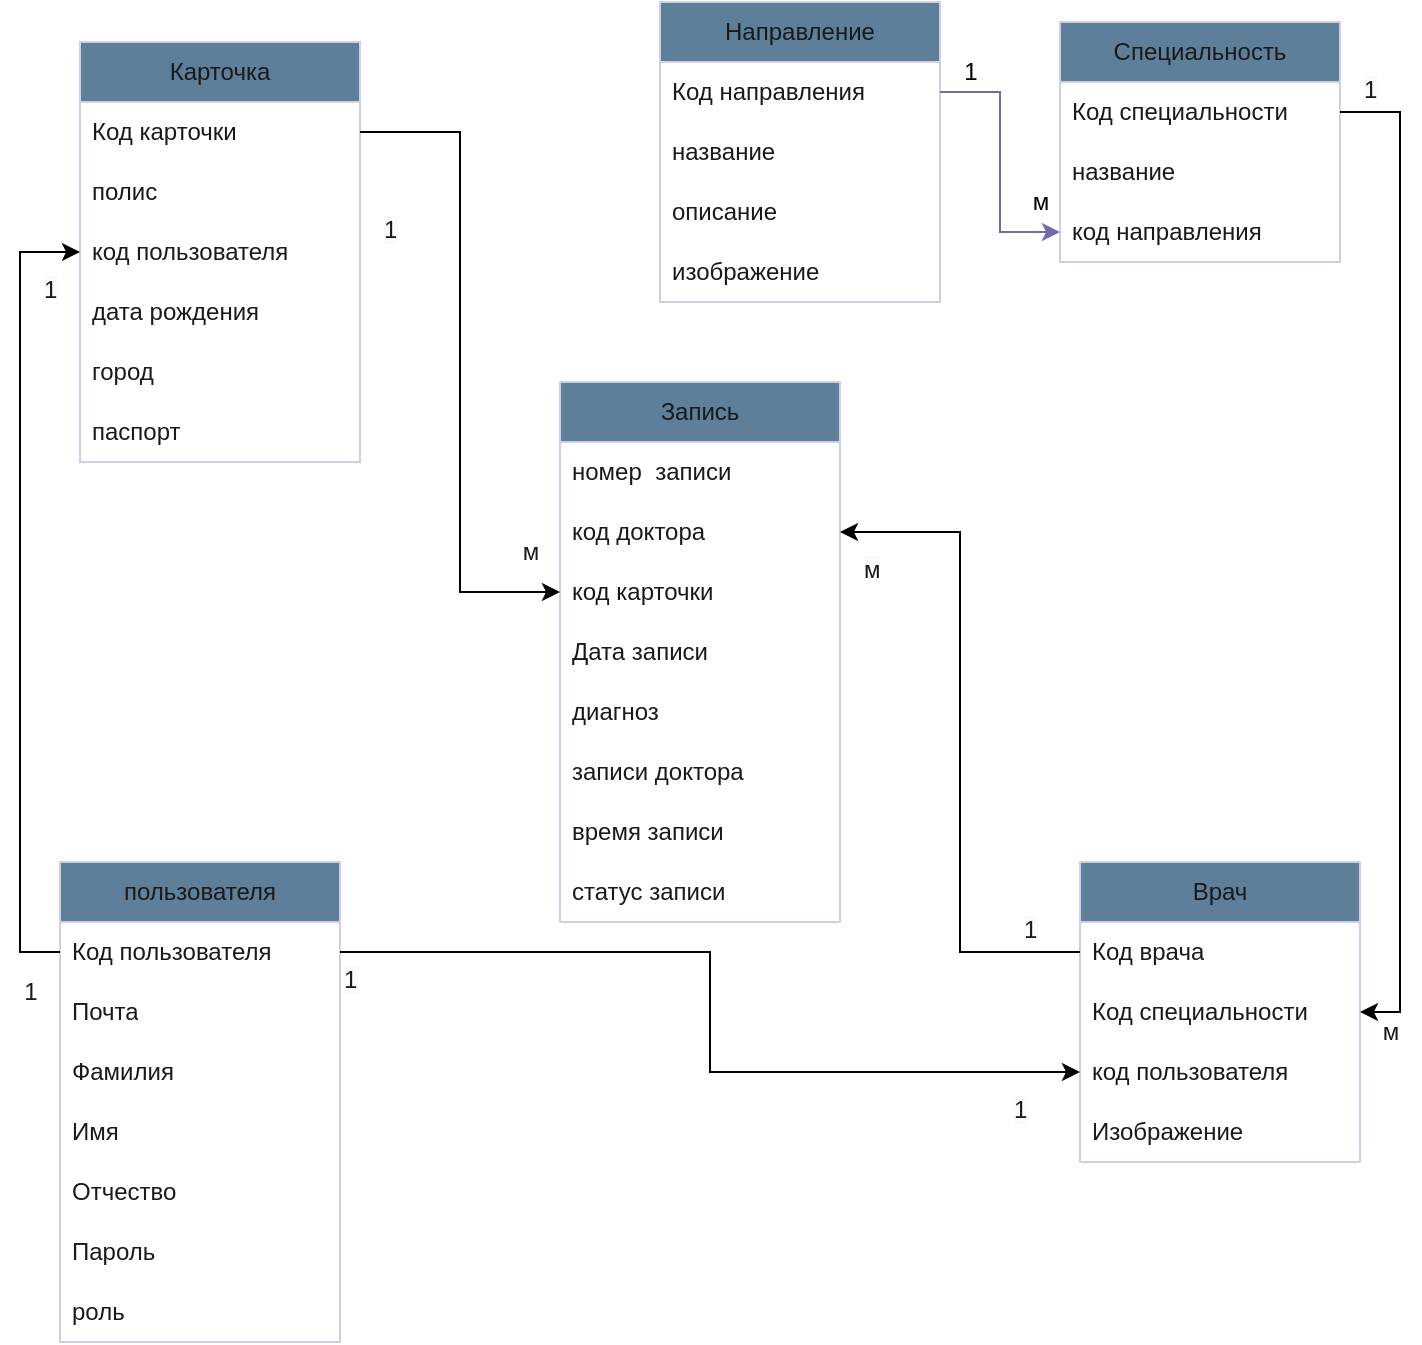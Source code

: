 <mxfile version="20.8.16" type="device"><diagram name="Страница 1" id="Q1-WPKp5jyIVpp5Sd1Mu"><mxGraphModel dx="1501" dy="713" grid="1" gridSize="10" guides="1" tooltips="1" connect="1" arrows="1" fold="1" page="1" pageScale="1" pageWidth="827" pageHeight="1169" math="0" shadow="0"><root><mxCell id="0"/><mxCell id="1" parent="0"/><mxCell id="Gwv8nIRbbPibownt5V-o-1" value="пользователя" style="swimlane;fontStyle=0;childLayout=stackLayout;horizontal=1;startSize=30;horizontalStack=0;resizeParent=1;resizeParentMax=0;resizeLast=0;collapsible=1;marginBottom=0;whiteSpace=wrap;html=1;labelBackgroundColor=none;fillColor=#5D7F99;strokeColor=#D0CEE2;fontColor=#1A1A1A;" parent="1" vertex="1"><mxGeometry x="100" y="450" width="140" height="240" as="geometry"><mxRectangle x="110" y="370" width="90" height="30" as="alternateBounds"/></mxGeometry></mxCell><mxCell id="Gwv8nIRbbPibownt5V-o-2" value="Код пользователя" style="text;strokeColor=none;fillColor=none;align=left;verticalAlign=middle;spacingLeft=4;spacingRight=4;overflow=hidden;points=[[0,0.5],[1,0.5]];portConstraint=eastwest;rotatable=0;whiteSpace=wrap;html=1;labelBackgroundColor=none;fontColor=#1A1A1A;" parent="Gwv8nIRbbPibownt5V-o-1" vertex="1"><mxGeometry y="30" width="140" height="30" as="geometry"/></mxCell><mxCell id="Gwv8nIRbbPibownt5V-o-3" value="Почта" style="text;strokeColor=none;fillColor=none;align=left;verticalAlign=middle;spacingLeft=4;spacingRight=4;overflow=hidden;points=[[0,0.5],[1,0.5]];portConstraint=eastwest;rotatable=0;whiteSpace=wrap;html=1;labelBackgroundColor=none;fontColor=#1A1A1A;" parent="Gwv8nIRbbPibownt5V-o-1" vertex="1"><mxGeometry y="60" width="140" height="30" as="geometry"/></mxCell><mxCell id="Gwv8nIRbbPibownt5V-o-9" value="Фамилия" style="text;strokeColor=none;fillColor=none;align=left;verticalAlign=middle;spacingLeft=4;spacingRight=4;overflow=hidden;points=[[0,0.5],[1,0.5]];portConstraint=eastwest;rotatable=0;whiteSpace=wrap;html=1;labelBackgroundColor=none;fontColor=#1A1A1A;" parent="Gwv8nIRbbPibownt5V-o-1" vertex="1"><mxGeometry y="90" width="140" height="30" as="geometry"/></mxCell><mxCell id="SCzSgaWJX7fVmkfatOhN-1" value="Имя" style="text;strokeColor=none;fillColor=none;align=left;verticalAlign=middle;spacingLeft=4;spacingRight=4;overflow=hidden;points=[[0,0.5],[1,0.5]];portConstraint=eastwest;rotatable=0;whiteSpace=wrap;html=1;labelBackgroundColor=none;fontColor=#1A1A1A;" parent="Gwv8nIRbbPibownt5V-o-1" vertex="1"><mxGeometry y="120" width="140" height="30" as="geometry"/></mxCell><mxCell id="SCzSgaWJX7fVmkfatOhN-2" value="Отчество" style="text;strokeColor=none;fillColor=none;align=left;verticalAlign=middle;spacingLeft=4;spacingRight=4;overflow=hidden;points=[[0,0.5],[1,0.5]];portConstraint=eastwest;rotatable=0;whiteSpace=wrap;html=1;labelBackgroundColor=none;fontColor=#1A1A1A;" parent="Gwv8nIRbbPibownt5V-o-1" vertex="1"><mxGeometry y="150" width="140" height="30" as="geometry"/></mxCell><mxCell id="Gwv8nIRbbPibownt5V-o-4" value="Пароль" style="text;strokeColor=none;fillColor=none;align=left;verticalAlign=middle;spacingLeft=4;spacingRight=4;overflow=hidden;points=[[0,0.5],[1,0.5]];portConstraint=eastwest;rotatable=0;whiteSpace=wrap;html=1;labelBackgroundColor=none;fontColor=#1A1A1A;" parent="Gwv8nIRbbPibownt5V-o-1" vertex="1"><mxGeometry y="180" width="140" height="30" as="geometry"/></mxCell><mxCell id="id5O5mUrdl_YeZXIIiRN-16" value="роль" style="text;strokeColor=none;fillColor=none;align=left;verticalAlign=middle;spacingLeft=4;spacingRight=4;overflow=hidden;points=[[0,0.5],[1,0.5]];portConstraint=eastwest;rotatable=0;whiteSpace=wrap;html=1;labelBackgroundColor=none;fontColor=#1A1A1A;" vertex="1" parent="Gwv8nIRbbPibownt5V-o-1"><mxGeometry y="210" width="140" height="30" as="geometry"/></mxCell><mxCell id="Gwv8nIRbbPibownt5V-o-5" value="Врач" style="swimlane;fontStyle=0;childLayout=stackLayout;horizontal=1;startSize=30;horizontalStack=0;resizeParent=1;resizeParentMax=0;resizeLast=0;collapsible=1;marginBottom=0;whiteSpace=wrap;html=1;labelBackgroundColor=none;fillColor=#5D7F99;strokeColor=#D0CEE2;fontColor=#1A1A1A;" parent="1" vertex="1"><mxGeometry x="610" y="450" width="140" height="150" as="geometry"/></mxCell><mxCell id="Gwv8nIRbbPibownt5V-o-6" value="Код врача" style="text;strokeColor=none;fillColor=none;align=left;verticalAlign=middle;spacingLeft=4;spacingRight=4;overflow=hidden;points=[[0,0.5],[1,0.5]];portConstraint=eastwest;rotatable=0;whiteSpace=wrap;html=1;labelBackgroundColor=none;fontColor=#1A1A1A;" parent="Gwv8nIRbbPibownt5V-o-5" vertex="1"><mxGeometry y="30" width="140" height="30" as="geometry"/></mxCell><mxCell id="Gwv8nIRbbPibownt5V-o-7" value="Код специальности" style="text;strokeColor=none;fillColor=none;align=left;verticalAlign=middle;spacingLeft=4;spacingRight=4;overflow=hidden;points=[[0,0.5],[1,0.5]];portConstraint=eastwest;rotatable=0;whiteSpace=wrap;html=1;labelBackgroundColor=none;fontColor=#1A1A1A;" parent="Gwv8nIRbbPibownt5V-o-5" vertex="1"><mxGeometry y="60" width="140" height="30" as="geometry"/></mxCell><mxCell id="SCzSgaWJX7fVmkfatOhN-3" value="код пользователя" style="text;strokeColor=none;fillColor=none;align=left;verticalAlign=middle;spacingLeft=4;spacingRight=4;overflow=hidden;points=[[0,0.5],[1,0.5]];portConstraint=eastwest;rotatable=0;whiteSpace=wrap;html=1;labelBackgroundColor=none;fontColor=#1A1A1A;" parent="Gwv8nIRbbPibownt5V-o-5" vertex="1"><mxGeometry y="90" width="140" height="30" as="geometry"/></mxCell><mxCell id="Gwv8nIRbbPibownt5V-o-13" value="Изображение" style="text;strokeColor=none;fillColor=none;align=left;verticalAlign=middle;spacingLeft=4;spacingRight=4;overflow=hidden;points=[[0,0.5],[1,0.5]];portConstraint=eastwest;rotatable=0;whiteSpace=wrap;html=1;labelBackgroundColor=none;fontColor=#1A1A1A;" parent="Gwv8nIRbbPibownt5V-o-5" vertex="1"><mxGeometry y="120" width="140" height="30" as="geometry"/></mxCell><mxCell id="Gwv8nIRbbPibownt5V-o-14" value="Карточка" style="swimlane;fontStyle=0;childLayout=stackLayout;horizontal=1;startSize=30;horizontalStack=0;resizeParent=1;resizeParentMax=0;resizeLast=0;collapsible=1;marginBottom=0;whiteSpace=wrap;html=1;labelBackgroundColor=none;fillColor=#5D7F99;strokeColor=#D0CEE2;fontColor=#1A1A1A;" parent="1" vertex="1"><mxGeometry x="110" y="40" width="140" height="210" as="geometry"/></mxCell><mxCell id="Gwv8nIRbbPibownt5V-o-15" value="Код карточки" style="text;strokeColor=none;fillColor=none;align=left;verticalAlign=middle;spacingLeft=4;spacingRight=4;overflow=hidden;points=[[0,0.5],[1,0.5]];portConstraint=eastwest;rotatable=0;whiteSpace=wrap;html=1;labelBackgroundColor=none;fontColor=#1A1A1A;" parent="Gwv8nIRbbPibownt5V-o-14" vertex="1"><mxGeometry y="30" width="140" height="30" as="geometry"/></mxCell><mxCell id="Gwv8nIRbbPibownt5V-o-18" value="полис" style="text;strokeColor=none;fillColor=none;align=left;verticalAlign=middle;spacingLeft=4;spacingRight=4;overflow=hidden;points=[[0,0.5],[1,0.5]];portConstraint=eastwest;rotatable=0;whiteSpace=wrap;html=1;labelBackgroundColor=none;fontColor=#1A1A1A;" parent="Gwv8nIRbbPibownt5V-o-14" vertex="1"><mxGeometry y="60" width="140" height="30" as="geometry"/></mxCell><mxCell id="Gwv8nIRbbPibownt5V-o-19" value="код пользователя" style="text;strokeColor=none;fillColor=none;align=left;verticalAlign=middle;spacingLeft=4;spacingRight=4;overflow=hidden;points=[[0,0.5],[1,0.5]];portConstraint=eastwest;rotatable=0;whiteSpace=wrap;html=1;labelBackgroundColor=none;fontColor=#1A1A1A;" parent="Gwv8nIRbbPibownt5V-o-14" vertex="1"><mxGeometry y="90" width="140" height="30" as="geometry"/></mxCell><mxCell id="id5O5mUrdl_YeZXIIiRN-12" value="дата рождения" style="text;strokeColor=none;fillColor=none;align=left;verticalAlign=middle;spacingLeft=4;spacingRight=4;overflow=hidden;points=[[0,0.5],[1,0.5]];portConstraint=eastwest;rotatable=0;whiteSpace=wrap;html=1;labelBackgroundColor=none;fontColor=#1A1A1A;" vertex="1" parent="Gwv8nIRbbPibownt5V-o-14"><mxGeometry y="120" width="140" height="30" as="geometry"/></mxCell><mxCell id="id5O5mUrdl_YeZXIIiRN-13" value="город" style="text;strokeColor=none;fillColor=none;align=left;verticalAlign=middle;spacingLeft=4;spacingRight=4;overflow=hidden;points=[[0,0.5],[1,0.5]];portConstraint=eastwest;rotatable=0;whiteSpace=wrap;html=1;labelBackgroundColor=none;fontColor=#1A1A1A;" vertex="1" parent="Gwv8nIRbbPibownt5V-o-14"><mxGeometry y="150" width="140" height="30" as="geometry"/></mxCell><mxCell id="id5O5mUrdl_YeZXIIiRN-14" value="паспорт" style="text;strokeColor=none;fillColor=none;align=left;verticalAlign=middle;spacingLeft=4;spacingRight=4;overflow=hidden;points=[[0,0.5],[1,0.5]];portConstraint=eastwest;rotatable=0;whiteSpace=wrap;html=1;labelBackgroundColor=none;fontColor=#1A1A1A;" vertex="1" parent="Gwv8nIRbbPibownt5V-o-14"><mxGeometry y="180" width="140" height="30" as="geometry"/></mxCell><mxCell id="Gwv8nIRbbPibownt5V-o-20" value="Специальность" style="swimlane;fontStyle=0;childLayout=stackLayout;horizontal=1;startSize=30;horizontalStack=0;resizeParent=1;resizeParentMax=0;resizeLast=0;collapsible=1;marginBottom=0;whiteSpace=wrap;html=1;labelBackgroundColor=none;fillColor=#5D7F99;strokeColor=#D0CEE2;fontColor=#1A1A1A;" parent="1" vertex="1"><mxGeometry x="600" y="30" width="140" height="120" as="geometry"/></mxCell><mxCell id="Gwv8nIRbbPibownt5V-o-21" value="Код специальности" style="text;strokeColor=none;fillColor=none;align=left;verticalAlign=middle;spacingLeft=4;spacingRight=4;overflow=hidden;points=[[0,0.5],[1,0.5]];portConstraint=eastwest;rotatable=0;whiteSpace=wrap;html=1;labelBackgroundColor=none;fontColor=#1A1A1A;" parent="Gwv8nIRbbPibownt5V-o-20" vertex="1"><mxGeometry y="30" width="140" height="30" as="geometry"/></mxCell><mxCell id="Gwv8nIRbbPibownt5V-o-22" value="название" style="text;strokeColor=none;fillColor=none;align=left;verticalAlign=middle;spacingLeft=4;spacingRight=4;overflow=hidden;points=[[0,0.5],[1,0.5]];portConstraint=eastwest;rotatable=0;whiteSpace=wrap;html=1;labelBackgroundColor=none;fontColor=#1A1A1A;" parent="Gwv8nIRbbPibownt5V-o-20" vertex="1"><mxGeometry y="60" width="140" height="30" as="geometry"/></mxCell><mxCell id="DlwX5fz1n5Rm53McV-s7-8" value="код направления" style="text;strokeColor=none;fillColor=none;align=left;verticalAlign=middle;spacingLeft=4;spacingRight=4;overflow=hidden;points=[[0,0.5],[1,0.5]];portConstraint=eastwest;rotatable=0;whiteSpace=wrap;html=1;labelBackgroundColor=none;fontColor=#1A1A1A;" parent="Gwv8nIRbbPibownt5V-o-20" vertex="1"><mxGeometry y="90" width="140" height="30" as="geometry"/></mxCell><mxCell id="Gwv8nIRbbPibownt5V-o-26" value="Запись" style="swimlane;fontStyle=0;childLayout=stackLayout;horizontal=1;startSize=30;horizontalStack=0;resizeParent=1;resizeParentMax=0;resizeLast=0;collapsible=1;marginBottom=0;whiteSpace=wrap;html=1;labelBackgroundColor=none;fillColor=#5D7F99;strokeColor=#D0CEE2;fontColor=#1A1A1A;" parent="1" vertex="1"><mxGeometry x="350" y="210" width="140" height="270" as="geometry"/></mxCell><mxCell id="Gwv8nIRbbPibownt5V-o-27" value="номер&amp;nbsp; записи" style="text;strokeColor=none;fillColor=none;align=left;verticalAlign=middle;spacingLeft=4;spacingRight=4;overflow=hidden;points=[[0,0.5],[1,0.5]];portConstraint=eastwest;rotatable=0;whiteSpace=wrap;html=1;labelBackgroundColor=none;fontColor=#1A1A1A;" parent="Gwv8nIRbbPibownt5V-o-26" vertex="1"><mxGeometry y="30" width="140" height="30" as="geometry"/></mxCell><mxCell id="Gwv8nIRbbPibownt5V-o-28" value="код доктора" style="text;strokeColor=none;fillColor=none;align=left;verticalAlign=middle;spacingLeft=4;spacingRight=4;overflow=hidden;points=[[0,0.5],[1,0.5]];portConstraint=eastwest;rotatable=0;whiteSpace=wrap;html=1;labelBackgroundColor=none;fontColor=#1A1A1A;" parent="Gwv8nIRbbPibownt5V-o-26" vertex="1"><mxGeometry y="60" width="140" height="30" as="geometry"/></mxCell><mxCell id="Gwv8nIRbbPibownt5V-o-29" value="код карточки" style="text;strokeColor=none;fillColor=none;align=left;verticalAlign=middle;spacingLeft=4;spacingRight=4;overflow=hidden;points=[[0,0.5],[1,0.5]];portConstraint=eastwest;rotatable=0;whiteSpace=wrap;html=1;labelBackgroundColor=none;fontColor=#1A1A1A;" parent="Gwv8nIRbbPibownt5V-o-26" vertex="1"><mxGeometry y="90" width="140" height="30" as="geometry"/></mxCell><mxCell id="Gwv8nIRbbPibownt5V-o-30" value="Дата записи" style="text;strokeColor=none;fillColor=none;align=left;verticalAlign=middle;spacingLeft=4;spacingRight=4;overflow=hidden;points=[[0,0.5],[1,0.5]];portConstraint=eastwest;rotatable=0;whiteSpace=wrap;html=1;labelBackgroundColor=none;fontColor=#1A1A1A;" parent="Gwv8nIRbbPibownt5V-o-26" vertex="1"><mxGeometry y="120" width="140" height="30" as="geometry"/></mxCell><mxCell id="Gwv8nIRbbPibownt5V-o-17" value="диагноз" style="text;strokeColor=none;fillColor=none;align=left;verticalAlign=middle;spacingLeft=4;spacingRight=4;overflow=hidden;points=[[0,0.5],[1,0.5]];portConstraint=eastwest;rotatable=0;whiteSpace=wrap;html=1;labelBackgroundColor=none;fontColor=#1A1A1A;" parent="Gwv8nIRbbPibownt5V-o-26" vertex="1"><mxGeometry y="150" width="140" height="30" as="geometry"/></mxCell><mxCell id="Gwv8nIRbbPibownt5V-o-16" value="записи доктора" style="text;strokeColor=none;fillColor=none;align=left;verticalAlign=middle;spacingLeft=4;spacingRight=4;overflow=hidden;points=[[0,0.5],[1,0.5]];portConstraint=eastwest;rotatable=0;whiteSpace=wrap;html=1;labelBackgroundColor=none;fontColor=#1A1A1A;" parent="Gwv8nIRbbPibownt5V-o-26" vertex="1"><mxGeometry y="180" width="140" height="30" as="geometry"/></mxCell><mxCell id="Gwv8nIRbbPibownt5V-o-31" value="время записи" style="text;strokeColor=none;fillColor=none;align=left;verticalAlign=middle;spacingLeft=4;spacingRight=4;overflow=hidden;points=[[0,0.5],[1,0.5]];portConstraint=eastwest;rotatable=0;whiteSpace=wrap;html=1;labelBackgroundColor=none;fontColor=#1A1A1A;" parent="Gwv8nIRbbPibownt5V-o-26" vertex="1"><mxGeometry y="210" width="140" height="30" as="geometry"/></mxCell><mxCell id="id5O5mUrdl_YeZXIIiRN-15" value="статус записи" style="text;strokeColor=none;fillColor=none;align=left;verticalAlign=middle;spacingLeft=4;spacingRight=4;overflow=hidden;points=[[0,0.5],[1,0.5]];portConstraint=eastwest;rotatable=0;whiteSpace=wrap;html=1;labelBackgroundColor=none;fontColor=#1A1A1A;" vertex="1" parent="Gwv8nIRbbPibownt5V-o-26"><mxGeometry y="240" width="140" height="30" as="geometry"/></mxCell><mxCell id="Gwv8nIRbbPibownt5V-o-37" value="1" style="text;html=1;align=center;verticalAlign=middle;resizable=0;points=[];autosize=1;strokeColor=none;fillColor=none;fontColor=#1A1A1A;" parent="1" vertex="1"><mxGeometry x="70" y="500" width="30" height="30" as="geometry"/></mxCell><mxCell id="Gwv8nIRbbPibownt5V-o-41" value="&lt;span style=&quot;color: rgb(26, 26, 26); font-family: Helvetica; font-size: 12px; font-style: normal; font-variant-ligatures: normal; font-variant-caps: normal; font-weight: 400; letter-spacing: normal; orphans: 2; text-align: center; text-indent: 0px; text-transform: none; widows: 2; word-spacing: 0px; -webkit-text-stroke-width: 0px; background-color: rgb(251, 251, 251); text-decoration-thickness: initial; text-decoration-style: initial; text-decoration-color: initial; float: none; display: inline !important;&quot;&gt;1&lt;/span&gt;" style="text;whiteSpace=wrap;html=1;fontColor=#1A1A1A;" parent="1" vertex="1"><mxGeometry x="90" y="150" width="20" height="40" as="geometry"/></mxCell><mxCell id="Gwv8nIRbbPibownt5V-o-42" value="м" style="text;html=1;align=center;verticalAlign=middle;resizable=0;points=[];autosize=1;strokeColor=none;fillColor=none;fontColor=#1A1A1A;" parent="1" vertex="1"><mxGeometry x="320" y="280" width="30" height="30" as="geometry"/></mxCell><mxCell id="Gwv8nIRbbPibownt5V-o-43" value="м" style="text;html=1;align=center;verticalAlign=middle;resizable=0;points=[];autosize=1;strokeColor=none;fillColor=none;fontColor=#1A1A1A;" parent="1" vertex="1"><mxGeometry x="750" y="520" width="30" height="30" as="geometry"/></mxCell><mxCell id="Gwv8nIRbbPibownt5V-o-44" value="&lt;span style=&quot;color: rgb(26, 26, 26); font-family: Helvetica; font-size: 12px; font-style: normal; font-variant-ligatures: normal; font-variant-caps: normal; font-weight: 400; letter-spacing: normal; orphans: 2; text-align: center; text-indent: 0px; text-transform: none; widows: 2; word-spacing: 0px; -webkit-text-stroke-width: 0px; background-color: rgb(251, 251, 251); text-decoration-thickness: initial; text-decoration-style: initial; text-decoration-color: initial; float: none; display: inline !important;&quot;&gt;1&lt;/span&gt;" style="text;whiteSpace=wrap;html=1;fontColor=#1A1A1A;" parent="1" vertex="1"><mxGeometry x="750" y="50" width="20" height="20" as="geometry"/></mxCell><mxCell id="Gwv8nIRbbPibownt5V-o-45" value="&lt;span style=&quot;color: rgb(26, 26, 26); font-family: Helvetica; font-size: 12px; font-style: normal; font-variant-ligatures: normal; font-variant-caps: normal; font-weight: 400; letter-spacing: normal; orphans: 2; text-align: center; text-indent: 0px; text-transform: none; widows: 2; word-spacing: 0px; -webkit-text-stroke-width: 0px; background-color: rgb(251, 251, 251); text-decoration-thickness: initial; text-decoration-style: initial; text-decoration-color: initial; float: none; display: inline !important;&quot;&gt;1&lt;/span&gt;" style="text;whiteSpace=wrap;html=1;fontColor=#1A1A1A;" parent="1" vertex="1"><mxGeometry x="580" y="470" width="40" height="40" as="geometry"/></mxCell><mxCell id="Gwv8nIRbbPibownt5V-o-46" value="&lt;span style=&quot;color: rgb(26, 26, 26); font-family: Helvetica; font-size: 12px; font-style: normal; font-variant-ligatures: normal; font-variant-caps: normal; font-weight: 400; letter-spacing: normal; orphans: 2; text-align: center; text-indent: 0px; text-transform: none; widows: 2; word-spacing: 0px; -webkit-text-stroke-width: 0px; background-color: rgb(251, 251, 251); text-decoration-thickness: initial; text-decoration-style: initial; text-decoration-color: initial; float: none; display: inline !important;&quot;&gt;м&lt;/span&gt;" style="text;whiteSpace=wrap;html=1;fontColor=#1A1A1A;" parent="1" vertex="1"><mxGeometry x="500" y="290" width="20" height="30" as="geometry"/></mxCell><mxCell id="DlwX5fz1n5Rm53McV-s7-5" value="Направление" style="swimlane;fontStyle=0;childLayout=stackLayout;horizontal=1;startSize=30;horizontalStack=0;resizeParent=1;resizeParentMax=0;resizeLast=0;collapsible=1;marginBottom=0;whiteSpace=wrap;html=1;labelBackgroundColor=none;fillColor=#5D7F99;strokeColor=#D0CEE2;fontColor=#1A1A1A;" parent="1" vertex="1"><mxGeometry x="400" y="20" width="140" height="150" as="geometry"/></mxCell><mxCell id="DlwX5fz1n5Rm53McV-s7-6" value="Код направления" style="text;strokeColor=none;fillColor=none;align=left;verticalAlign=middle;spacingLeft=4;spacingRight=4;overflow=hidden;points=[[0,0.5],[1,0.5]];portConstraint=eastwest;rotatable=0;whiteSpace=wrap;html=1;labelBackgroundColor=none;fontColor=#1A1A1A;" parent="DlwX5fz1n5Rm53McV-s7-5" vertex="1"><mxGeometry y="30" width="140" height="30" as="geometry"/></mxCell><mxCell id="id5O5mUrdl_YeZXIIiRN-7" value="название" style="text;strokeColor=none;fillColor=none;align=left;verticalAlign=middle;spacingLeft=4;spacingRight=4;overflow=hidden;points=[[0,0.5],[1,0.5]];portConstraint=eastwest;rotatable=0;whiteSpace=wrap;html=1;labelBackgroundColor=none;fontColor=#1A1A1A;" vertex="1" parent="DlwX5fz1n5Rm53McV-s7-5"><mxGeometry y="60" width="140" height="30" as="geometry"/></mxCell><mxCell id="Gwv8nIRbbPibownt5V-o-23" value="описание" style="text;strokeColor=none;fillColor=none;align=left;verticalAlign=middle;spacingLeft=4;spacingRight=4;overflow=hidden;points=[[0,0.5],[1,0.5]];portConstraint=eastwest;rotatable=0;whiteSpace=wrap;html=1;labelBackgroundColor=none;fontColor=#1A1A1A;" parent="DlwX5fz1n5Rm53McV-s7-5" vertex="1"><mxGeometry y="90" width="140" height="30" as="geometry"/></mxCell><mxCell id="Gwv8nIRbbPibownt5V-o-24" value="изображение" style="text;strokeColor=none;fillColor=none;align=left;verticalAlign=middle;spacingLeft=4;spacingRight=4;overflow=hidden;points=[[0,0.5],[1,0.5]];portConstraint=eastwest;rotatable=0;whiteSpace=wrap;html=1;labelBackgroundColor=none;fontColor=#1A1A1A;" parent="DlwX5fz1n5Rm53McV-s7-5" vertex="1"><mxGeometry y="120" width="140" height="30" as="geometry"/></mxCell><mxCell id="DlwX5fz1n5Rm53McV-s7-11" style="edgeStyle=orthogonalEdgeStyle;rounded=0;orthogonalLoop=1;jettySize=auto;html=1;exitX=1;exitY=0.5;exitDx=0;exitDy=0;strokeColor=#736CA8;fontColor=#1A1A1A;entryX=0;entryY=0.5;entryDx=0;entryDy=0;" parent="1" source="DlwX5fz1n5Rm53McV-s7-6" target="DlwX5fz1n5Rm53McV-s7-8" edge="1"><mxGeometry relative="1" as="geometry"><mxPoint x="580" y="80" as="sourcePoint"/><mxPoint x="560" y="305" as="targetPoint"/></mxGeometry></mxCell><mxCell id="DlwX5fz1n5Rm53McV-s7-12" value="1" style="text;html=1;align=center;verticalAlign=middle;resizable=0;points=[];autosize=1;strokeColor=none;fillColor=none;" parent="1" vertex="1"><mxGeometry x="540" y="40" width="30" height="30" as="geometry"/></mxCell><mxCell id="DlwX5fz1n5Rm53McV-s7-13" value="м" style="text;html=1;align=center;verticalAlign=middle;resizable=0;points=[];autosize=1;strokeColor=none;fillColor=none;" parent="1" vertex="1"><mxGeometry x="575" y="105" width="30" height="30" as="geometry"/></mxCell><mxCell id="id5O5mUrdl_YeZXIIiRN-2" style="edgeStyle=orthogonalEdgeStyle;rounded=0;orthogonalLoop=1;jettySize=auto;html=1;entryX=0;entryY=0.5;entryDx=0;entryDy=0;exitX=0;exitY=0.5;exitDx=0;exitDy=0;" edge="1" parent="1" source="Gwv8nIRbbPibownt5V-o-2" target="Gwv8nIRbbPibownt5V-o-19"><mxGeometry relative="1" as="geometry"/></mxCell><mxCell id="id5O5mUrdl_YeZXIIiRN-3" value="&lt;span style=&quot;color: rgb(26, 26, 26); font-family: Helvetica; font-size: 12px; font-style: normal; font-variant-ligatures: normal; font-variant-caps: normal; font-weight: 400; letter-spacing: normal; orphans: 2; text-align: center; text-indent: 0px; text-transform: none; widows: 2; word-spacing: 0px; -webkit-text-stroke-width: 0px; background-color: rgb(251, 251, 251); text-decoration-thickness: initial; text-decoration-style: initial; text-decoration-color: initial; float: none; display: inline !important;&quot;&gt;1&lt;/span&gt;" style="text;whiteSpace=wrap;html=1;fontColor=#1A1A1A;" vertex="1" parent="1"><mxGeometry x="260" y="120" width="20" height="40" as="geometry"/></mxCell><mxCell id="id5O5mUrdl_YeZXIIiRN-4" style="edgeStyle=orthogonalEdgeStyle;rounded=0;orthogonalLoop=1;jettySize=auto;html=1;entryX=0;entryY=0.5;entryDx=0;entryDy=0;" edge="1" parent="1" source="Gwv8nIRbbPibownt5V-o-2" target="SCzSgaWJX7fVmkfatOhN-3"><mxGeometry relative="1" as="geometry"/></mxCell><mxCell id="id5O5mUrdl_YeZXIIiRN-5" style="edgeStyle=orthogonalEdgeStyle;rounded=0;orthogonalLoop=1;jettySize=auto;html=1;entryX=1;entryY=0.5;entryDx=0;entryDy=0;" edge="1" parent="1" source="Gwv8nIRbbPibownt5V-o-6" target="Gwv8nIRbbPibownt5V-o-28"><mxGeometry relative="1" as="geometry"/></mxCell><mxCell id="id5O5mUrdl_YeZXIIiRN-8" style="edgeStyle=orthogonalEdgeStyle;rounded=0;orthogonalLoop=1;jettySize=auto;html=1;entryX=1;entryY=0.5;entryDx=0;entryDy=0;" edge="1" parent="1" source="Gwv8nIRbbPibownt5V-o-21" target="Gwv8nIRbbPibownt5V-o-7"><mxGeometry relative="1" as="geometry"/></mxCell><mxCell id="id5O5mUrdl_YeZXIIiRN-9" value="&lt;span style=&quot;color: rgb(26, 26, 26); font-family: Helvetica; font-size: 12px; font-style: normal; font-variant-ligatures: normal; font-variant-caps: normal; font-weight: 400; letter-spacing: normal; orphans: 2; text-align: center; text-indent: 0px; text-transform: none; widows: 2; word-spacing: 0px; -webkit-text-stroke-width: 0px; background-color: rgb(251, 251, 251); text-decoration-thickness: initial; text-decoration-style: initial; text-decoration-color: initial; float: none; display: inline !important;&quot;&gt;1&lt;/span&gt;" style="text;whiteSpace=wrap;html=1;fontColor=#1A1A1A;" vertex="1" parent="1"><mxGeometry x="240" y="495" width="20" height="25" as="geometry"/></mxCell><mxCell id="id5O5mUrdl_YeZXIIiRN-10" value="&lt;span style=&quot;color: rgb(26, 26, 26); font-family: Helvetica; font-size: 12px; font-style: normal; font-variant-ligatures: normal; font-variant-caps: normal; font-weight: 400; letter-spacing: normal; orphans: 2; text-align: center; text-indent: 0px; text-transform: none; widows: 2; word-spacing: 0px; -webkit-text-stroke-width: 0px; background-color: rgb(251, 251, 251); text-decoration-thickness: initial; text-decoration-style: initial; text-decoration-color: initial; float: none; display: inline !important;&quot;&gt;1&lt;/span&gt;" style="text;whiteSpace=wrap;html=1;fontColor=#1A1A1A;" vertex="1" parent="1"><mxGeometry x="575" y="560" width="25" height="20" as="geometry"/></mxCell><mxCell id="id5O5mUrdl_YeZXIIiRN-11" style="edgeStyle=orthogonalEdgeStyle;rounded=0;orthogonalLoop=1;jettySize=auto;html=1;entryX=0;entryY=0.5;entryDx=0;entryDy=0;" edge="1" parent="1" source="Gwv8nIRbbPibownt5V-o-15" target="Gwv8nIRbbPibownt5V-o-29"><mxGeometry relative="1" as="geometry"/></mxCell></root></mxGraphModel></diagram></mxfile>